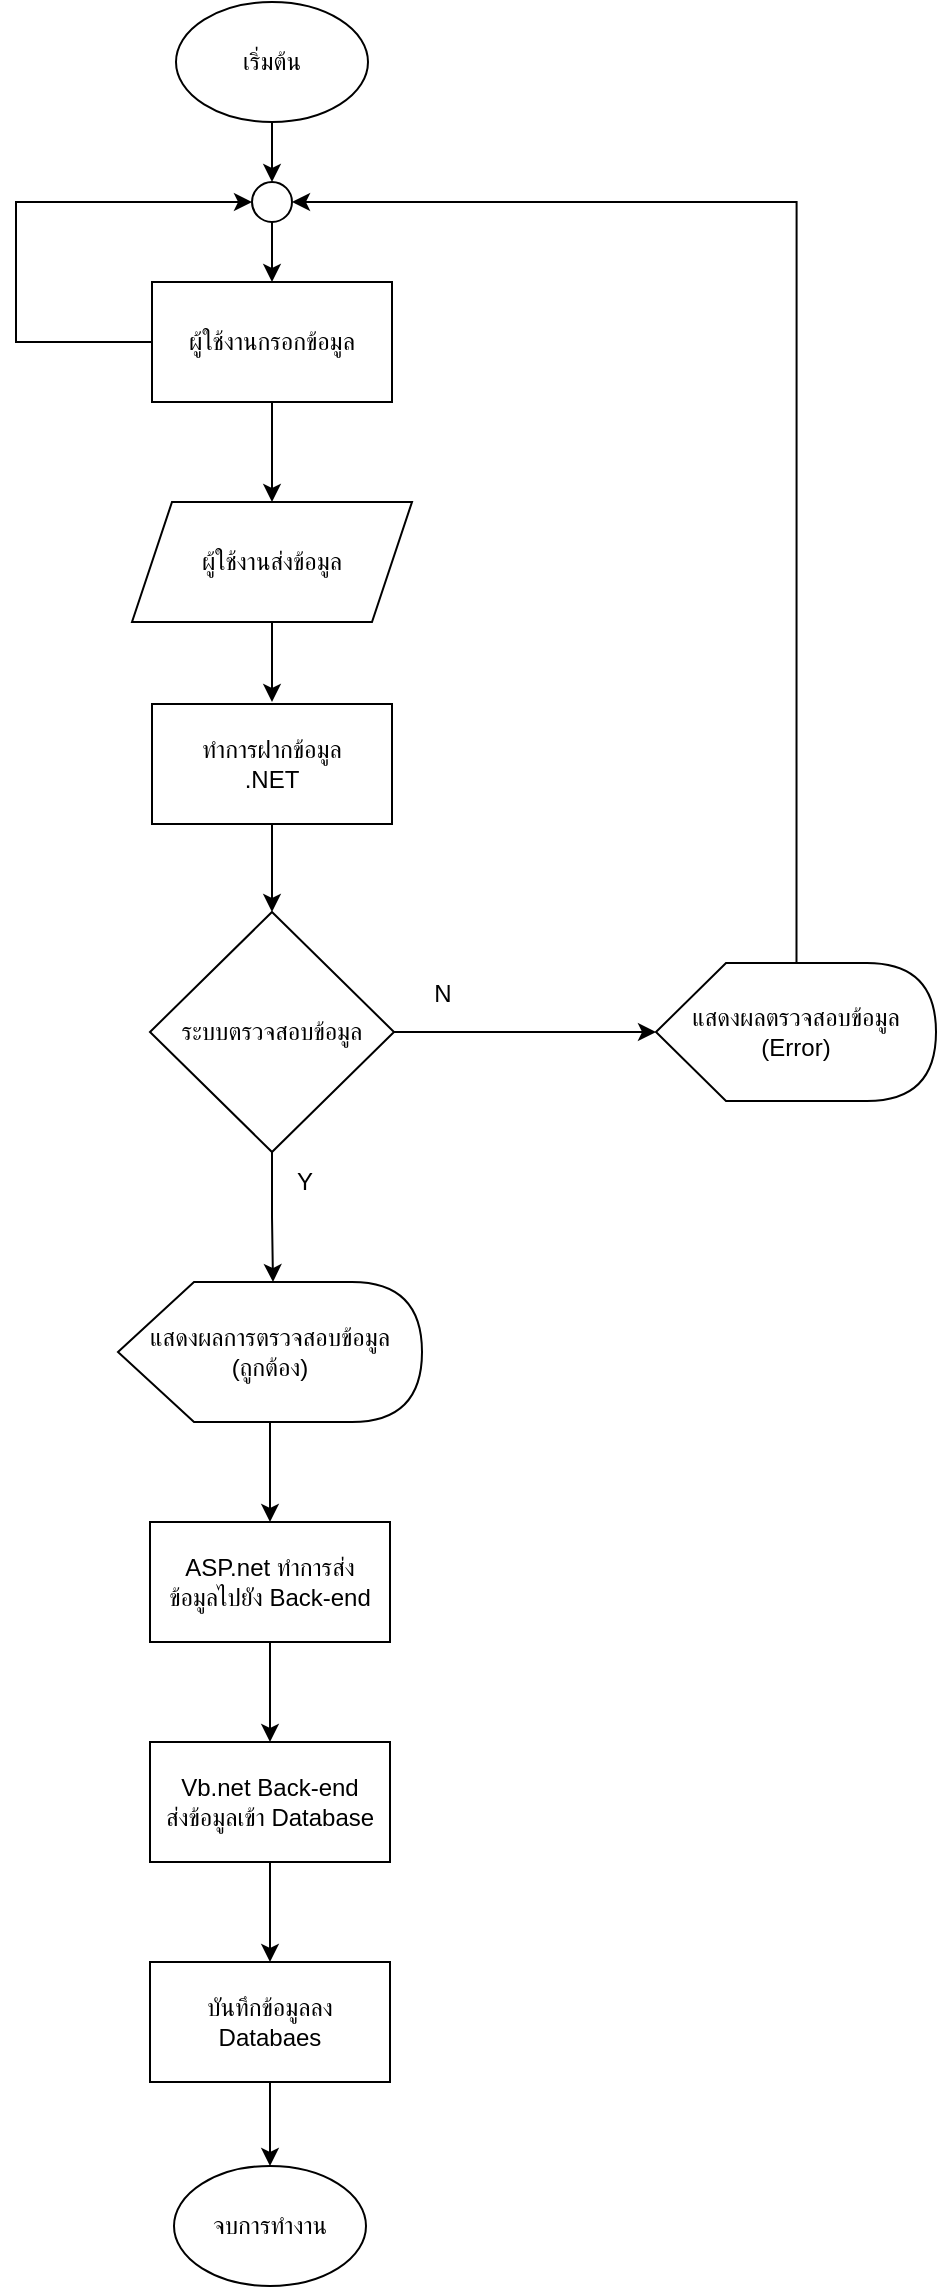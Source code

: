 <mxfile version="21.4.0" type="github">
  <diagram id="C5RBs43oDa-KdzZeNtuy" name="Page-1">
    <mxGraphModel dx="1434" dy="879" grid="1" gridSize="10" guides="1" tooltips="1" connect="1" arrows="1" fold="1" page="1" pageScale="1" pageWidth="827" pageHeight="1169" math="0" shadow="0">
      <root>
        <mxCell id="WIyWlLk6GJQsqaUBKTNV-0" />
        <mxCell id="WIyWlLk6GJQsqaUBKTNV-1" parent="WIyWlLk6GJQsqaUBKTNV-0" />
        <mxCell id="_Mnd_mnGTqRKXwOZpZ8V-13" style="edgeStyle=orthogonalEdgeStyle;rounded=0;orthogonalLoop=1;jettySize=auto;html=1;entryX=0.5;entryY=0;entryDx=0;entryDy=0;" edge="1" parent="WIyWlLk6GJQsqaUBKTNV-1" source="_Mnd_mnGTqRKXwOZpZ8V-0" target="_Mnd_mnGTqRKXwOZpZ8V-1">
          <mxGeometry relative="1" as="geometry" />
        </mxCell>
        <mxCell id="_Mnd_mnGTqRKXwOZpZ8V-0" value="เริ่มต้น" style="ellipse;whiteSpace=wrap;html=1;" vertex="1" parent="WIyWlLk6GJQsqaUBKTNV-1">
          <mxGeometry x="320" y="10" width="96" height="60" as="geometry" />
        </mxCell>
        <mxCell id="_Mnd_mnGTqRKXwOZpZ8V-14" style="edgeStyle=orthogonalEdgeStyle;rounded=0;orthogonalLoop=1;jettySize=auto;html=1;entryX=0.5;entryY=0;entryDx=0;entryDy=0;" edge="1" parent="WIyWlLk6GJQsqaUBKTNV-1" source="_Mnd_mnGTqRKXwOZpZ8V-1" target="_Mnd_mnGTqRKXwOZpZ8V-2">
          <mxGeometry relative="1" as="geometry" />
        </mxCell>
        <mxCell id="_Mnd_mnGTqRKXwOZpZ8V-1" value="" style="ellipse;whiteSpace=wrap;html=1;aspect=fixed;" vertex="1" parent="WIyWlLk6GJQsqaUBKTNV-1">
          <mxGeometry x="358" y="100" width="20" height="20" as="geometry" />
        </mxCell>
        <mxCell id="_Mnd_mnGTqRKXwOZpZ8V-15" style="edgeStyle=orthogonalEdgeStyle;rounded=0;orthogonalLoop=1;jettySize=auto;html=1;entryX=0.5;entryY=0;entryDx=0;entryDy=0;" edge="1" parent="WIyWlLk6GJQsqaUBKTNV-1" source="_Mnd_mnGTqRKXwOZpZ8V-2" target="_Mnd_mnGTqRKXwOZpZ8V-3">
          <mxGeometry relative="1" as="geometry" />
        </mxCell>
        <mxCell id="_Mnd_mnGTqRKXwOZpZ8V-26" style="edgeStyle=orthogonalEdgeStyle;rounded=0;orthogonalLoop=1;jettySize=auto;html=1;entryX=0;entryY=0.5;entryDx=0;entryDy=0;" edge="1" parent="WIyWlLk6GJQsqaUBKTNV-1" source="_Mnd_mnGTqRKXwOZpZ8V-2" target="_Mnd_mnGTqRKXwOZpZ8V-1">
          <mxGeometry relative="1" as="geometry">
            <mxPoint x="240" y="100" as="targetPoint" />
            <Array as="points">
              <mxPoint x="240" y="180" />
              <mxPoint x="240" y="110" />
            </Array>
          </mxGeometry>
        </mxCell>
        <mxCell id="_Mnd_mnGTqRKXwOZpZ8V-2" value="ผู้ใช้งานกรอกข้อมูล" style="rounded=0;whiteSpace=wrap;html=1;" vertex="1" parent="WIyWlLk6GJQsqaUBKTNV-1">
          <mxGeometry x="308" y="150" width="120" height="60" as="geometry" />
        </mxCell>
        <mxCell id="_Mnd_mnGTqRKXwOZpZ8V-16" style="edgeStyle=orthogonalEdgeStyle;rounded=0;orthogonalLoop=1;jettySize=auto;html=1;" edge="1" parent="WIyWlLk6GJQsqaUBKTNV-1" source="_Mnd_mnGTqRKXwOZpZ8V-3">
          <mxGeometry relative="1" as="geometry">
            <mxPoint x="368" y="360" as="targetPoint" />
          </mxGeometry>
        </mxCell>
        <mxCell id="_Mnd_mnGTqRKXwOZpZ8V-3" value="ผู้ใช้งานส่งข้อมูล" style="shape=parallelogram;perimeter=parallelogramPerimeter;whiteSpace=wrap;html=1;fixedSize=1;" vertex="1" parent="WIyWlLk6GJQsqaUBKTNV-1">
          <mxGeometry x="298" y="260" width="140" height="60" as="geometry" />
        </mxCell>
        <mxCell id="_Mnd_mnGTqRKXwOZpZ8V-17" style="edgeStyle=orthogonalEdgeStyle;rounded=0;orthogonalLoop=1;jettySize=auto;html=1;entryX=0.5;entryY=0;entryDx=0;entryDy=0;" edge="1" parent="WIyWlLk6GJQsqaUBKTNV-1" source="_Mnd_mnGTqRKXwOZpZ8V-4" target="_Mnd_mnGTqRKXwOZpZ8V-5">
          <mxGeometry relative="1" as="geometry" />
        </mxCell>
        <mxCell id="_Mnd_mnGTqRKXwOZpZ8V-4" value="ทำการฝากข้อมูล&lt;br&gt;.NET" style="rounded=0;whiteSpace=wrap;html=1;" vertex="1" parent="WIyWlLk6GJQsqaUBKTNV-1">
          <mxGeometry x="308" y="361" width="120" height="60" as="geometry" />
        </mxCell>
        <mxCell id="_Mnd_mnGTqRKXwOZpZ8V-18" style="edgeStyle=orthogonalEdgeStyle;rounded=0;orthogonalLoop=1;jettySize=auto;html=1;entryX=0;entryY=0;entryDx=77.5;entryDy=0;entryPerimeter=0;" edge="1" parent="WIyWlLk6GJQsqaUBKTNV-1" source="_Mnd_mnGTqRKXwOZpZ8V-5" target="_Mnd_mnGTqRKXwOZpZ8V-6">
          <mxGeometry relative="1" as="geometry" />
        </mxCell>
        <mxCell id="_Mnd_mnGTqRKXwOZpZ8V-24" style="edgeStyle=orthogonalEdgeStyle;rounded=0;orthogonalLoop=1;jettySize=auto;html=1;entryX=0;entryY=0.5;entryDx=0;entryDy=0;entryPerimeter=0;" edge="1" parent="WIyWlLk6GJQsqaUBKTNV-1" source="_Mnd_mnGTqRKXwOZpZ8V-5" target="_Mnd_mnGTqRKXwOZpZ8V-12">
          <mxGeometry relative="1" as="geometry" />
        </mxCell>
        <mxCell id="_Mnd_mnGTqRKXwOZpZ8V-5" value="ระบบตรวจสอบข้อมูล" style="rhombus;whiteSpace=wrap;html=1;" vertex="1" parent="WIyWlLk6GJQsqaUBKTNV-1">
          <mxGeometry x="307" y="465" width="122" height="120" as="geometry" />
        </mxCell>
        <mxCell id="_Mnd_mnGTqRKXwOZpZ8V-19" style="edgeStyle=orthogonalEdgeStyle;rounded=0;orthogonalLoop=1;jettySize=auto;html=1;entryX=0.5;entryY=0;entryDx=0;entryDy=0;" edge="1" parent="WIyWlLk6GJQsqaUBKTNV-1" source="_Mnd_mnGTqRKXwOZpZ8V-6" target="_Mnd_mnGTqRKXwOZpZ8V-7">
          <mxGeometry relative="1" as="geometry" />
        </mxCell>
        <mxCell id="_Mnd_mnGTqRKXwOZpZ8V-6" value="แสดงผลการตรวจสอบข้อมูล&lt;br&gt;(ถูกต้อง)" style="shape=display;whiteSpace=wrap;html=1;" vertex="1" parent="WIyWlLk6GJQsqaUBKTNV-1">
          <mxGeometry x="291" y="650" width="152" height="70" as="geometry" />
        </mxCell>
        <mxCell id="_Mnd_mnGTqRKXwOZpZ8V-21" style="edgeStyle=orthogonalEdgeStyle;rounded=0;orthogonalLoop=1;jettySize=auto;html=1;entryX=0.5;entryY=0;entryDx=0;entryDy=0;" edge="1" parent="WIyWlLk6GJQsqaUBKTNV-1" source="_Mnd_mnGTqRKXwOZpZ8V-7" target="_Mnd_mnGTqRKXwOZpZ8V-8">
          <mxGeometry relative="1" as="geometry" />
        </mxCell>
        <mxCell id="_Mnd_mnGTqRKXwOZpZ8V-7" value="ASP.net ทำการส่ง&lt;br&gt;ข้อมูลไปยัง Back-end" style="rounded=0;whiteSpace=wrap;html=1;" vertex="1" parent="WIyWlLk6GJQsqaUBKTNV-1">
          <mxGeometry x="307" y="770" width="120" height="60" as="geometry" />
        </mxCell>
        <mxCell id="_Mnd_mnGTqRKXwOZpZ8V-22" style="edgeStyle=orthogonalEdgeStyle;rounded=0;orthogonalLoop=1;jettySize=auto;html=1;entryX=0.5;entryY=0;entryDx=0;entryDy=0;" edge="1" parent="WIyWlLk6GJQsqaUBKTNV-1" source="_Mnd_mnGTqRKXwOZpZ8V-8" target="_Mnd_mnGTqRKXwOZpZ8V-9">
          <mxGeometry relative="1" as="geometry" />
        </mxCell>
        <mxCell id="_Mnd_mnGTqRKXwOZpZ8V-8" value="Vb.net Back-end&lt;br&gt;ส่งข้อมูลเข้า Database" style="rounded=0;whiteSpace=wrap;html=1;" vertex="1" parent="WIyWlLk6GJQsqaUBKTNV-1">
          <mxGeometry x="307" y="880" width="120" height="60" as="geometry" />
        </mxCell>
        <mxCell id="_Mnd_mnGTqRKXwOZpZ8V-23" style="edgeStyle=orthogonalEdgeStyle;rounded=0;orthogonalLoop=1;jettySize=auto;html=1;entryX=0.5;entryY=0;entryDx=0;entryDy=0;" edge="1" parent="WIyWlLk6GJQsqaUBKTNV-1" source="_Mnd_mnGTqRKXwOZpZ8V-9" target="_Mnd_mnGTqRKXwOZpZ8V-11">
          <mxGeometry relative="1" as="geometry" />
        </mxCell>
        <mxCell id="_Mnd_mnGTqRKXwOZpZ8V-9" value="บันทึกข้อมูลลง&lt;br&gt;Databaes" style="rounded=0;whiteSpace=wrap;html=1;" vertex="1" parent="WIyWlLk6GJQsqaUBKTNV-1">
          <mxGeometry x="307" y="990" width="120" height="60" as="geometry" />
        </mxCell>
        <mxCell id="_Mnd_mnGTqRKXwOZpZ8V-11" value="จบการทำงาน" style="ellipse;whiteSpace=wrap;html=1;" vertex="1" parent="WIyWlLk6GJQsqaUBKTNV-1">
          <mxGeometry x="319" y="1092" width="96" height="60" as="geometry" />
        </mxCell>
        <mxCell id="_Mnd_mnGTqRKXwOZpZ8V-25" style="edgeStyle=orthogonalEdgeStyle;rounded=0;orthogonalLoop=1;jettySize=auto;html=1;entryX=1;entryY=0.5;entryDx=0;entryDy=0;exitX=0;exitY=0;exitDx=70.25;exitDy=0;exitPerimeter=0;" edge="1" parent="WIyWlLk6GJQsqaUBKTNV-1" source="_Mnd_mnGTqRKXwOZpZ8V-12" target="_Mnd_mnGTqRKXwOZpZ8V-1">
          <mxGeometry relative="1" as="geometry">
            <mxPoint x="690" y="110" as="targetPoint" />
            <Array as="points">
              <mxPoint x="630" y="110" />
            </Array>
          </mxGeometry>
        </mxCell>
        <mxCell id="_Mnd_mnGTqRKXwOZpZ8V-12" value="แสดงผลตรวจสอบข้อมูล&lt;br&gt;(Error)" style="shape=display;whiteSpace=wrap;html=1;" vertex="1" parent="WIyWlLk6GJQsqaUBKTNV-1">
          <mxGeometry x="560" y="490.5" width="140" height="69" as="geometry" />
        </mxCell>
        <mxCell id="_Mnd_mnGTqRKXwOZpZ8V-27" value="N" style="text;html=1;align=center;verticalAlign=middle;resizable=0;points=[];autosize=1;strokeColor=none;fillColor=none;" vertex="1" parent="WIyWlLk6GJQsqaUBKTNV-1">
          <mxGeometry x="438" y="490.5" width="30" height="30" as="geometry" />
        </mxCell>
        <mxCell id="_Mnd_mnGTqRKXwOZpZ8V-28" value="Y" style="text;html=1;align=center;verticalAlign=middle;resizable=0;points=[];autosize=1;strokeColor=none;fillColor=none;" vertex="1" parent="WIyWlLk6GJQsqaUBKTNV-1">
          <mxGeometry x="369" y="585" width="30" height="30" as="geometry" />
        </mxCell>
      </root>
    </mxGraphModel>
  </diagram>
</mxfile>

